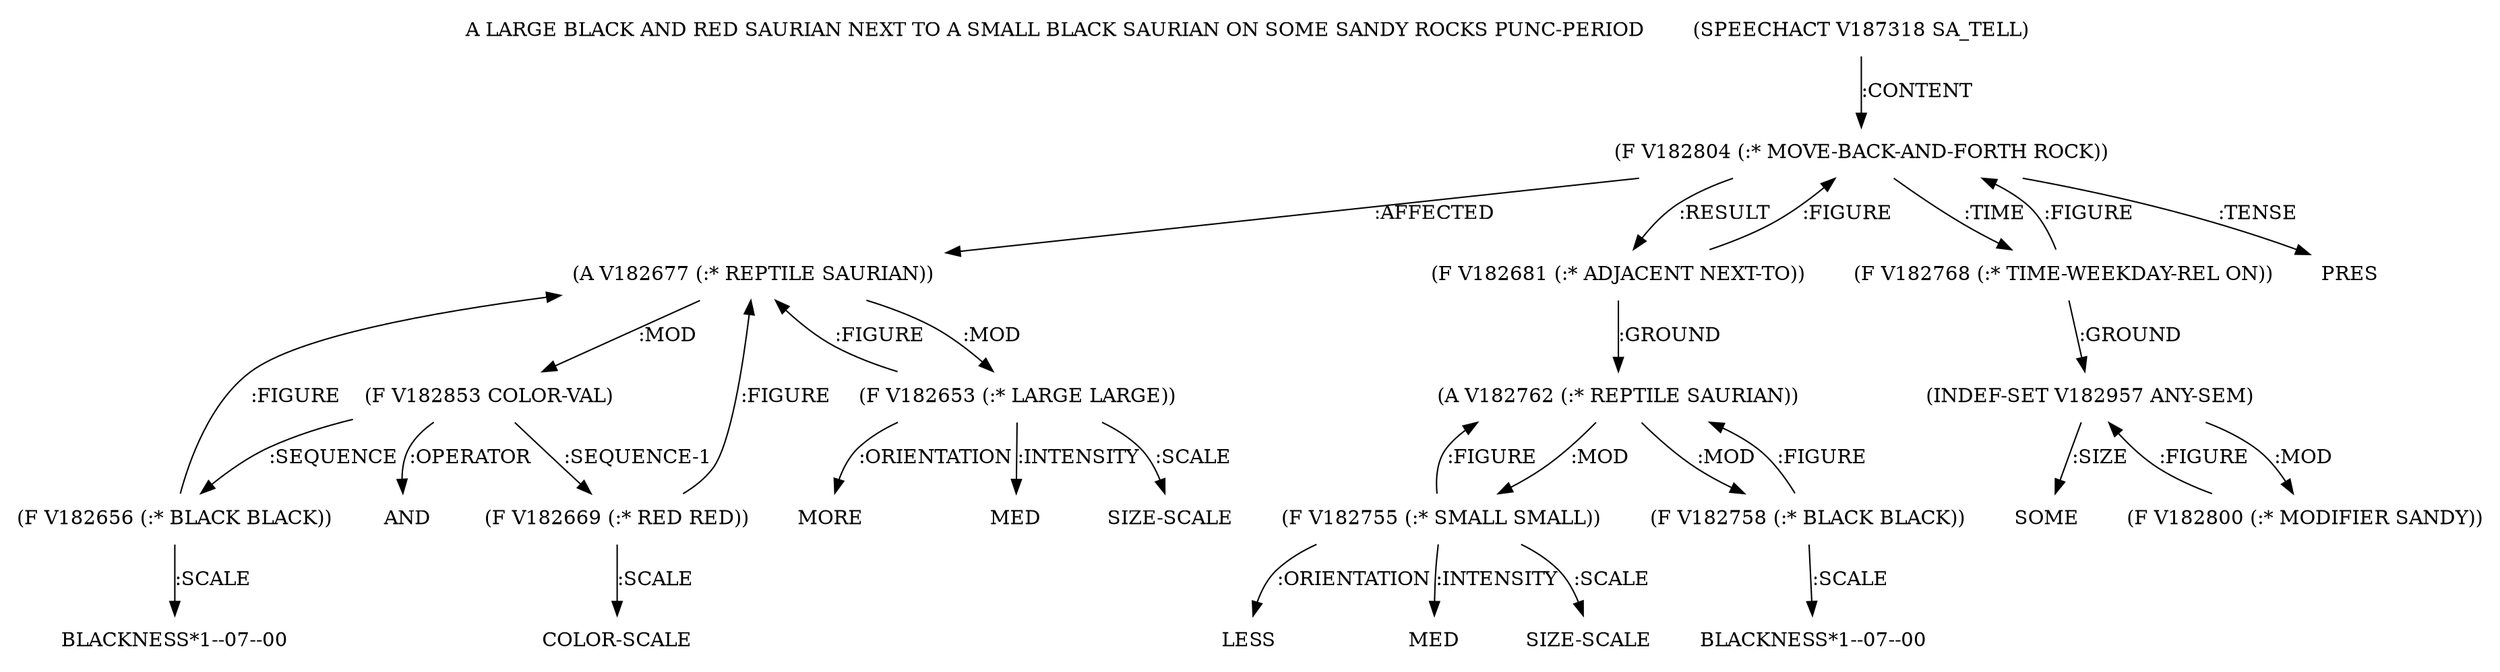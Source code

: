 digraph Terms {
  node [shape=none]
  "A LARGE BLACK AND RED SAURIAN NEXT TO A SMALL BLACK SAURIAN ON SOME SANDY ROCKS PUNC-PERIOD"
  "V187318" [label="(SPEECHACT V187318 SA_TELL)"]
  "V187318" -> "V182804" [label=":CONTENT"]
  "V182804" [label="(F V182804 (:* MOVE-BACK-AND-FORTH ROCK))"]
  "V182804" -> "V182677" [label=":AFFECTED"]
  "V182804" -> "V182681" [label=":RESULT"]
  "V182804" -> "V182768" [label=":TIME"]
  "V182804" -> "NT187897" [label=":TENSE"]
  "NT187897" [label="PRES"]
  "V182677" [label="(A V182677 (:* REPTILE SAURIAN))"]
  "V182677" -> "V182653" [label=":MOD"]
  "V182677" -> "V182853" [label=":MOD"]
  "V182653" [label="(F V182653 (:* LARGE LARGE))"]
  "V182653" -> "NT187898" [label=":ORIENTATION"]
  "NT187898" [label="MORE"]
  "V182653" -> "NT187899" [label=":INTENSITY"]
  "NT187899" [label="MED"]
  "V182653" -> "V182677" [label=":FIGURE"]
  "V182653" -> "NT187900" [label=":SCALE"]
  "NT187900" [label="SIZE-SCALE"]
  "V182853" [label="(F V182853 COLOR-VAL)"]
  "V182853" -> "V182656" [label=":SEQUENCE"]
  "V182853" -> "V182669" [label=":SEQUENCE-1"]
  "V182853" -> "NT187901" [label=":OPERATOR"]
  "NT187901" [label="AND"]
  "V182656" [label="(F V182656 (:* BLACK BLACK))"]
  "V182656" -> "V182677" [label=":FIGURE"]
  "V182656" -> "NT187902" [label=":SCALE"]
  "NT187902" [label="BLACKNESS*1--07--00"]
  "V182669" [label="(F V182669 (:* RED RED))"]
  "V182669" -> "V182677" [label=":FIGURE"]
  "V182669" -> "NT187903" [label=":SCALE"]
  "NT187903" [label="COLOR-SCALE"]
  "V182681" [label="(F V182681 (:* ADJACENT NEXT-TO))"]
  "V182681" -> "V182762" [label=":GROUND"]
  "V182681" -> "V182804" [label=":FIGURE"]
  "V182762" [label="(A V182762 (:* REPTILE SAURIAN))"]
  "V182762" -> "V182755" [label=":MOD"]
  "V182762" -> "V182758" [label=":MOD"]
  "V182755" [label="(F V182755 (:* SMALL SMALL))"]
  "V182755" -> "NT187904" [label=":ORIENTATION"]
  "NT187904" [label="LESS"]
  "V182755" -> "NT187905" [label=":INTENSITY"]
  "NT187905" [label="MED"]
  "V182755" -> "V182762" [label=":FIGURE"]
  "V182755" -> "NT187906" [label=":SCALE"]
  "NT187906" [label="SIZE-SCALE"]
  "V182758" [label="(F V182758 (:* BLACK BLACK))"]
  "V182758" -> "V182762" [label=":FIGURE"]
  "V182758" -> "NT187907" [label=":SCALE"]
  "NT187907" [label="BLACKNESS*1--07--00"]
  "V182768" [label="(F V182768 (:* TIME-WEEKDAY-REL ON))"]
  "V182768" -> "V182957" [label=":GROUND"]
  "V182768" -> "V182804" [label=":FIGURE"]
  "V182957" [label="(INDEF-SET V182957 ANY-SEM)"]
  "V182957" -> "NT187908" [label=":SIZE"]
  "NT187908" [label="SOME"]
  "V182957" -> "V182800" [label=":MOD"]
  "V182800" [label="(F V182800 (:* MODIFIER SANDY))"]
  "V182800" -> "V182957" [label=":FIGURE"]
}
